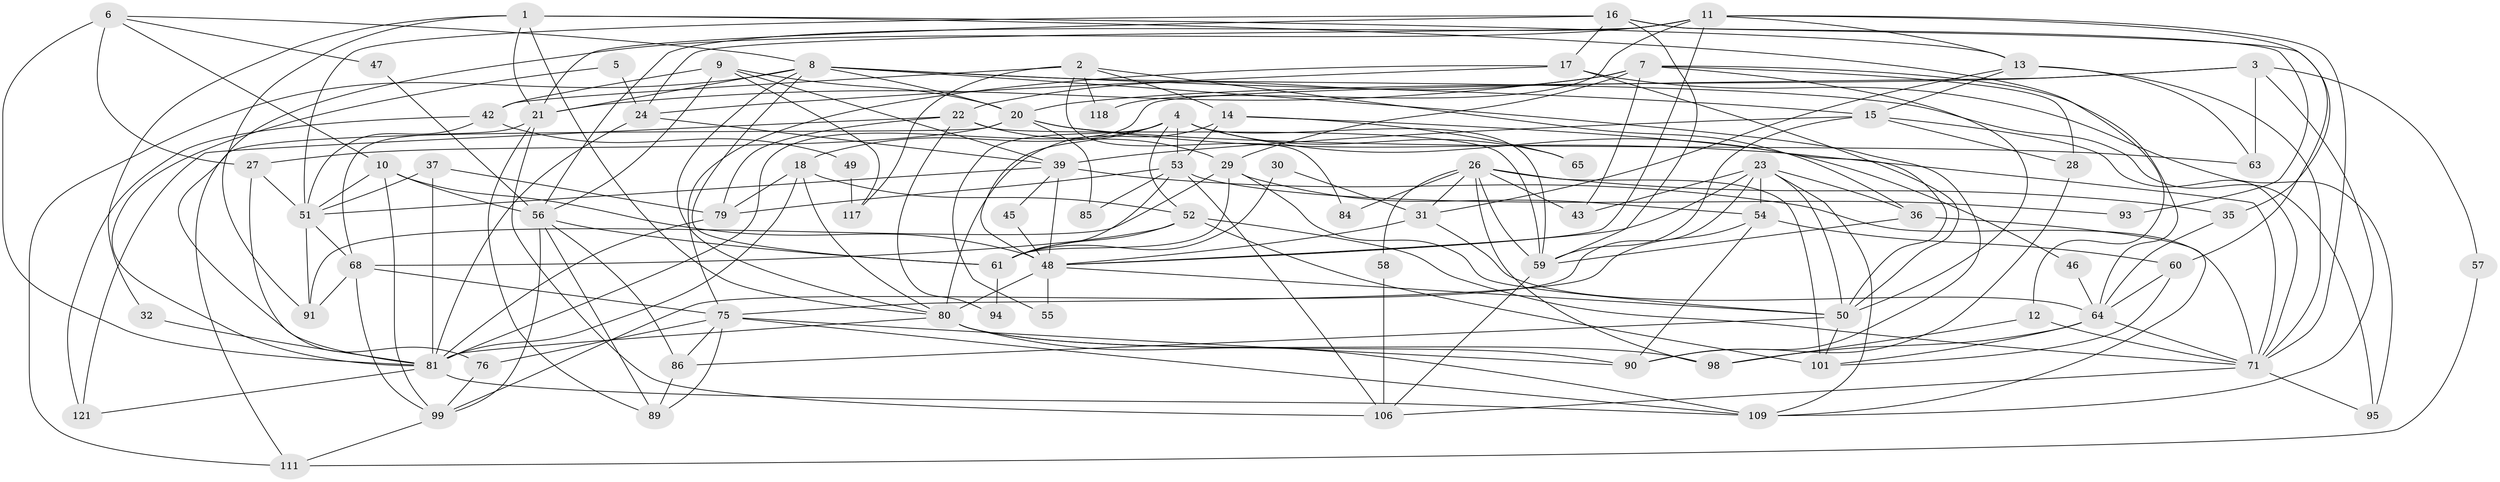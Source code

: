 // original degree distribution, {3: 0.30708661417322836, 4: 0.1732283464566929, 2: 0.16535433070866143, 5: 0.15748031496062992, 6: 0.12598425196850394, 7: 0.06299212598425197, 9: 0.007874015748031496}
// Generated by graph-tools (version 1.1) at 2025/11/02/27/25 16:11:19]
// undirected, 81 vertices, 203 edges
graph export_dot {
graph [start="1"]
  node [color=gray90,style=filled];
  1 [super="+77"];
  2 [super="+34"];
  3 [super="+115"];
  4 [super="+112"];
  5;
  6 [super="+41"];
  7 [super="+74"];
  8 [super="+78"];
  9;
  10;
  11 [super="+120"];
  12 [super="+116"];
  13 [super="+123"];
  14 [super="+102"];
  15 [super="+19"];
  16 [super="+40"];
  17 [super="+124"];
  18;
  20 [super="+33"];
  21 [super="+38"];
  22 [super="+25"];
  23 [super="+96"];
  24 [super="+69"];
  26 [super="+103"];
  27 [super="+97"];
  28 [super="+82"];
  29 [super="+72"];
  30;
  31 [super="+44"];
  32;
  35;
  36;
  37;
  39 [super="+67"];
  42 [super="+88"];
  43;
  45;
  46;
  47;
  48 [super="+126"];
  49;
  50 [super="+62"];
  51 [super="+108"];
  52 [super="+105"];
  53 [super="+66"];
  54 [super="+73"];
  55;
  56 [super="+100"];
  57;
  58;
  59 [super="+70"];
  60;
  61 [super="+114"];
  63;
  64 [super="+125"];
  65;
  68 [super="+83"];
  71 [super="+110"];
  75 [super="+87"];
  76 [super="+104"];
  79;
  80 [super="+107"];
  81 [super="+92"];
  84;
  85;
  86 [super="+113"];
  89;
  90;
  91 [super="+122"];
  93;
  94;
  95;
  98;
  99;
  101 [super="+119"];
  106;
  109 [super="+127"];
  111;
  117;
  118;
  121;
  1 -- 80;
  1 -- 32;
  1 -- 21;
  1 -- 91;
  1 -- 12;
  1 -- 13;
  2 -- 36;
  2 -- 14;
  2 -- 84;
  2 -- 117;
  2 -- 118;
  2 -- 42;
  3 -- 63;
  3 -- 81;
  3 -- 57;
  3 -- 20;
  3 -- 109;
  4 -- 53 [weight=2];
  4 -- 48;
  4 -- 65;
  4 -- 18;
  4 -- 52;
  4 -- 55;
  4 -- 59;
  4 -- 46;
  5 -- 24;
  5 -- 81;
  6 -- 10;
  6 -- 47;
  6 -- 81;
  6 -- 27;
  6 -- 8;
  7 -- 21;
  7 -- 22;
  7 -- 29;
  7 -- 28;
  7 -- 64;
  7 -- 50;
  7 -- 43;
  8 -- 15;
  8 -- 21;
  8 -- 111;
  8 -- 80;
  8 -- 20;
  8 -- 90;
  8 -- 61;
  8 -- 95;
  9 -- 56;
  9 -- 20;
  9 -- 117;
  9 -- 42;
  9 -- 39;
  10 -- 48;
  10 -- 56;
  10 -- 99;
  10 -- 51;
  11 -- 56;
  11 -- 24;
  11 -- 76;
  11 -- 48;
  11 -- 35;
  11 -- 118;
  11 -- 71;
  11 -- 13 [weight=2];
  12 -- 98;
  12 -- 71;
  13 -- 63;
  13 -- 71;
  13 -- 15;
  13 -- 31;
  14 -- 50;
  14 -- 80;
  14 -- 65;
  14 -- 53;
  15 -- 71;
  15 -- 39;
  15 -- 59;
  15 -- 28;
  16 -- 51;
  16 -- 21;
  16 -- 59;
  16 -- 60;
  16 -- 93;
  16 -- 17;
  17 -- 95;
  17 -- 24;
  17 -- 50;
  17 -- 75;
  18 -- 81;
  18 -- 80;
  18 -- 79;
  18 -- 52;
  20 -- 85;
  20 -- 71;
  20 -- 27;
  20 -- 63;
  20 -- 111;
  21 -- 68;
  21 -- 89;
  21 -- 106;
  22 -- 79;
  22 -- 29;
  22 -- 121;
  22 -- 59;
  22 -- 94;
  23 -- 99;
  23 -- 36;
  23 -- 48;
  23 -- 50;
  23 -- 43;
  23 -- 109;
  23 -- 54;
  24 -- 39;
  24 -- 81;
  26 -- 98;
  26 -- 35;
  26 -- 43;
  26 -- 58;
  26 -- 84;
  26 -- 101 [weight=2];
  26 -- 59;
  26 -- 31;
  27 -- 81;
  27 -- 51;
  28 -- 90;
  29 -- 61;
  29 -- 50;
  29 -- 54;
  29 -- 91;
  30 -- 61;
  30 -- 31;
  31 -- 64;
  31 -- 48;
  32 -- 81 [weight=2];
  35 -- 64;
  36 -- 109;
  36 -- 59;
  37 -- 79;
  37 -- 81;
  37 -- 51;
  39 -- 51;
  39 -- 71;
  39 -- 48;
  39 -- 45;
  42 -- 51;
  42 -- 121;
  42 -- 49;
  45 -- 48;
  46 -- 64;
  47 -- 56;
  48 -- 80;
  48 -- 55;
  48 -- 50;
  49 -- 117;
  50 -- 86;
  50 -- 101;
  51 -- 91;
  51 -- 68;
  52 -- 61;
  52 -- 71;
  52 -- 101;
  52 -- 68;
  53 -- 106;
  53 -- 61;
  53 -- 85;
  53 -- 93;
  53 -- 79;
  54 -- 90;
  54 -- 60;
  54 -- 75;
  56 -- 61;
  56 -- 99;
  56 -- 89;
  56 -- 86;
  57 -- 111;
  58 -- 106;
  59 -- 106;
  60 -- 64;
  60 -- 101;
  61 -- 94;
  64 -- 98;
  64 -- 71;
  64 -- 101;
  68 -- 99;
  68 -- 91;
  68 -- 75;
  71 -- 95;
  71 -- 106;
  75 -- 86;
  75 -- 89;
  75 -- 90;
  75 -- 109;
  75 -- 76;
  76 -- 99;
  79 -- 81;
  80 -- 90;
  80 -- 81;
  80 -- 109;
  80 -- 98;
  81 -- 121;
  81 -- 109;
  86 -- 89;
  99 -- 111;
}
